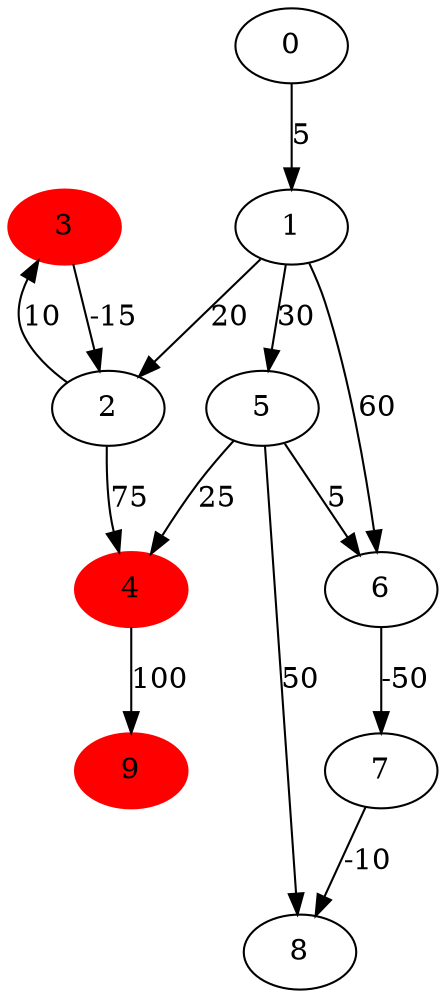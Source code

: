 digraph gtest {

    // Prestyling of nodes
    //   Red = node in negative cycle

    3 [style=filled, color=red]
    4 [style=filled, color=red]
    9 [style=filled, color=red]

    // node 0
    0 -> 1[label="5"]

    // node 1
    1 -> 2[label="20"]
    1 -> 6[label="60"]
    1 -> 5[label="30"]

    // node 2
    2 -> 3[label="10"]
    2 -> 4[label="75"]

    // node 3
    3 -> 2[label="-15"]

    // node 4
    4 -> 9[label="100"]

    // node 5
    5 -> 6[label="5"]
    5 -> 8[label="50"]
    5 -> 4[label="25"]

    // node 6
    6 -> 7[label="-50"]

    // node 7
    7 -> 8[label="-10"]

    // node 8

    // node 9

}